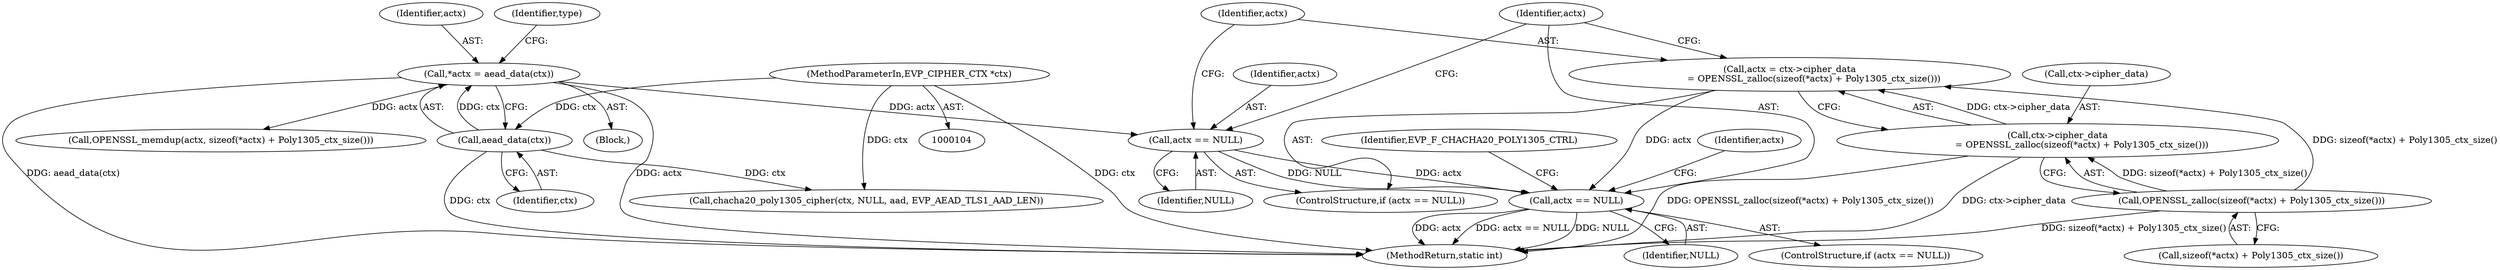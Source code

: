 digraph "0_openssl_00d965474b22b54e4275232bc71ee0c699c5cd21_1@pointer" {
"1000136" [label="(Call,actx == NULL)"];
"1000120" [label="(Call,actx == NULL)"];
"1000111" [label="(Call,*actx = aead_data(ctx))"];
"1000113" [label="(Call,aead_data(ctx))"];
"1000105" [label="(MethodParameterIn,EVP_CIPHER_CTX *ctx)"];
"1000123" [label="(Call,actx = ctx->cipher_data\n                 = OPENSSL_zalloc(sizeof(*actx) + Poly1305_ctx_size()))"];
"1000125" [label="(Call,ctx->cipher_data\n                 = OPENSSL_zalloc(sizeof(*actx) + Poly1305_ctx_size()))"];
"1000129" [label="(Call,OPENSSL_zalloc(sizeof(*actx) + Poly1305_ctx_size()))"];
"1000141" [label="(Identifier,EVP_F_CHACHA20_POLY1305_CTRL)"];
"1000138" [label="(Identifier,NULL)"];
"1000119" [label="(ControlStructure,if (actx == NULL))"];
"1000105" [label="(MethodParameterIn,EVP_CIPHER_CTX *ctx)"];
"1000200" [label="(Call,OPENSSL_memdup(actx, sizeof(*actx) + Poly1305_ctx_size()))"];
"1000123" [label="(Call,actx = ctx->cipher_data\n                 = OPENSSL_zalloc(sizeof(*actx) + Poly1305_ctx_size()))"];
"1000136" [label="(Call,actx == NULL)"];
"1000135" [label="(ControlStructure,if (actx == NULL))"];
"1000129" [label="(Call,OPENSSL_zalloc(sizeof(*actx) + Poly1305_ctx_size()))"];
"1000113" [label="(Call,aead_data(ctx))"];
"1000111" [label="(Call,*actx = aead_data(ctx))"];
"1000112" [label="(Identifier,actx)"];
"1000122" [label="(Identifier,NULL)"];
"1000489" [label="(Call,chacha20_poly1305_cipher(ctx, NULL, aad, EVP_AEAD_TLS1_AAD_LEN))"];
"1000126" [label="(Call,ctx->cipher_data)"];
"1000125" [label="(Call,ctx->cipher_data\n                 = OPENSSL_zalloc(sizeof(*actx) + Poly1305_ctx_size()))"];
"1000116" [label="(Identifier,type)"];
"1000120" [label="(Call,actx == NULL)"];
"1000137" [label="(Identifier,actx)"];
"1000148" [label="(Identifier,actx)"];
"1000114" [label="(Identifier,ctx)"];
"1000130" [label="(Call,sizeof(*actx) + Poly1305_ctx_size())"];
"1000121" [label="(Identifier,actx)"];
"1000503" [label="(MethodReturn,static int)"];
"1000109" [label="(Block,)"];
"1000124" [label="(Identifier,actx)"];
"1000136" -> "1000135"  [label="AST: "];
"1000136" -> "1000138"  [label="CFG: "];
"1000137" -> "1000136"  [label="AST: "];
"1000138" -> "1000136"  [label="AST: "];
"1000141" -> "1000136"  [label="CFG: "];
"1000148" -> "1000136"  [label="CFG: "];
"1000136" -> "1000503"  [label="DDG: actx == NULL"];
"1000136" -> "1000503"  [label="DDG: NULL"];
"1000136" -> "1000503"  [label="DDG: actx"];
"1000120" -> "1000136"  [label="DDG: actx"];
"1000120" -> "1000136"  [label="DDG: NULL"];
"1000123" -> "1000136"  [label="DDG: actx"];
"1000120" -> "1000119"  [label="AST: "];
"1000120" -> "1000122"  [label="CFG: "];
"1000121" -> "1000120"  [label="AST: "];
"1000122" -> "1000120"  [label="AST: "];
"1000124" -> "1000120"  [label="CFG: "];
"1000137" -> "1000120"  [label="CFG: "];
"1000111" -> "1000120"  [label="DDG: actx"];
"1000111" -> "1000109"  [label="AST: "];
"1000111" -> "1000113"  [label="CFG: "];
"1000112" -> "1000111"  [label="AST: "];
"1000113" -> "1000111"  [label="AST: "];
"1000116" -> "1000111"  [label="CFG: "];
"1000111" -> "1000503"  [label="DDG: actx"];
"1000111" -> "1000503"  [label="DDG: aead_data(ctx)"];
"1000113" -> "1000111"  [label="DDG: ctx"];
"1000111" -> "1000200"  [label="DDG: actx"];
"1000113" -> "1000114"  [label="CFG: "];
"1000114" -> "1000113"  [label="AST: "];
"1000113" -> "1000503"  [label="DDG: ctx"];
"1000105" -> "1000113"  [label="DDG: ctx"];
"1000113" -> "1000489"  [label="DDG: ctx"];
"1000105" -> "1000104"  [label="AST: "];
"1000105" -> "1000503"  [label="DDG: ctx"];
"1000105" -> "1000489"  [label="DDG: ctx"];
"1000123" -> "1000119"  [label="AST: "];
"1000123" -> "1000125"  [label="CFG: "];
"1000124" -> "1000123"  [label="AST: "];
"1000125" -> "1000123"  [label="AST: "];
"1000137" -> "1000123"  [label="CFG: "];
"1000125" -> "1000123"  [label="DDG: ctx->cipher_data"];
"1000129" -> "1000123"  [label="DDG: sizeof(*actx) + Poly1305_ctx_size()"];
"1000125" -> "1000129"  [label="CFG: "];
"1000126" -> "1000125"  [label="AST: "];
"1000129" -> "1000125"  [label="AST: "];
"1000125" -> "1000503"  [label="DDG: ctx->cipher_data"];
"1000125" -> "1000503"  [label="DDG: OPENSSL_zalloc(sizeof(*actx) + Poly1305_ctx_size())"];
"1000129" -> "1000125"  [label="DDG: sizeof(*actx) + Poly1305_ctx_size()"];
"1000129" -> "1000130"  [label="CFG: "];
"1000130" -> "1000129"  [label="AST: "];
"1000129" -> "1000503"  [label="DDG: sizeof(*actx) + Poly1305_ctx_size()"];
}
